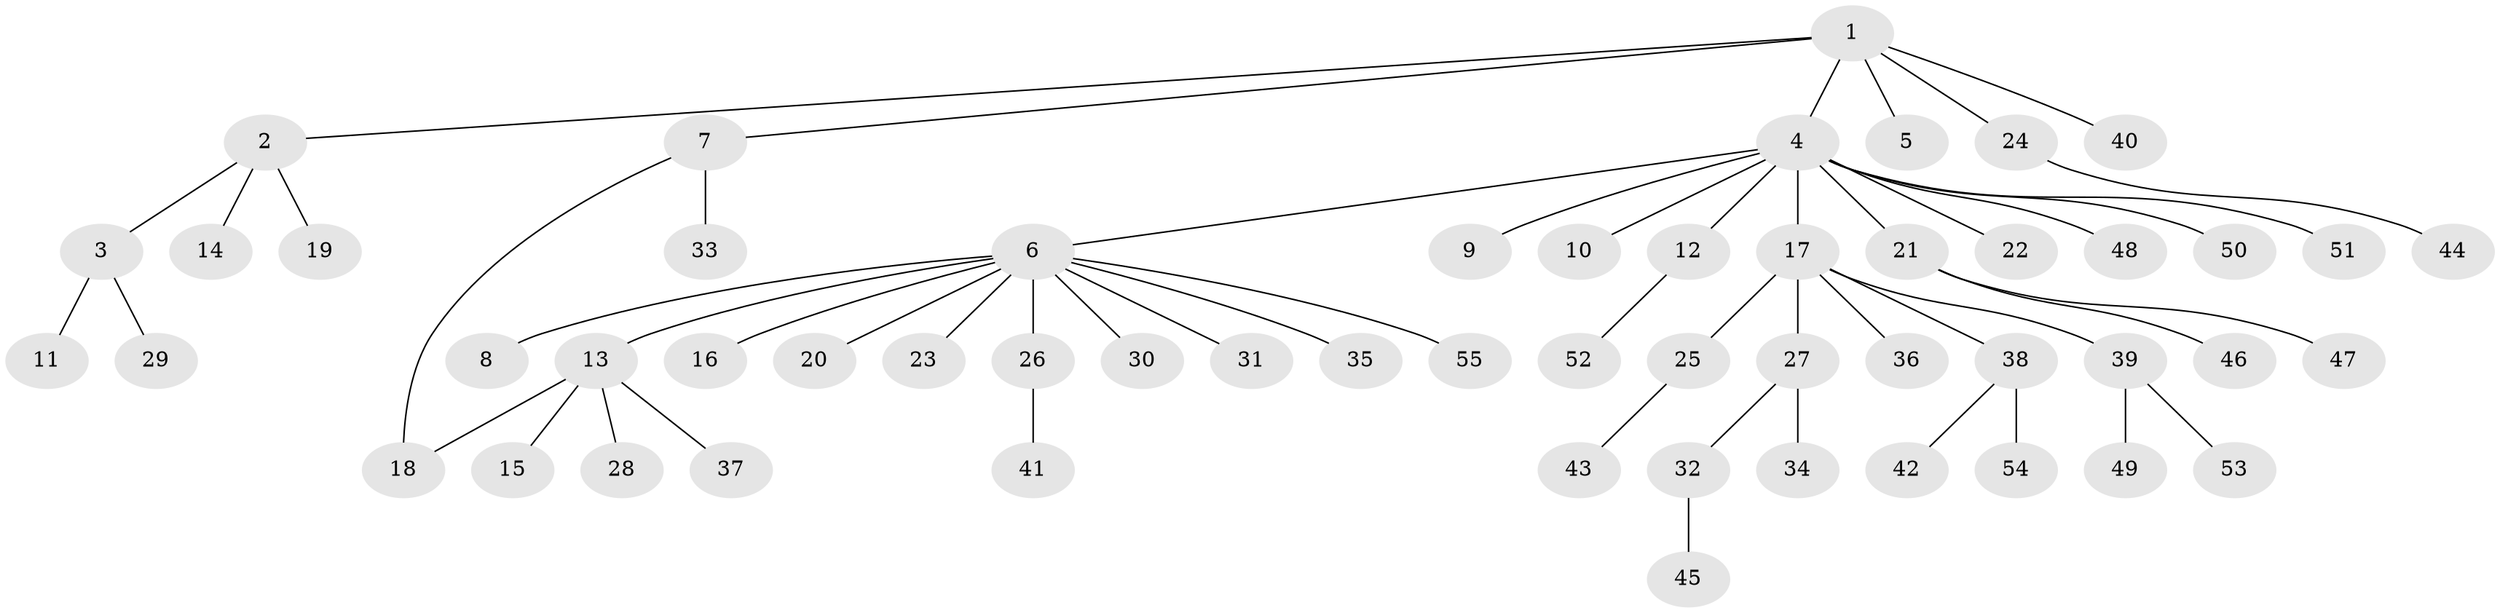 // Generated by graph-tools (version 1.1) at 2025/35/03/09/25 02:35:44]
// undirected, 55 vertices, 55 edges
graph export_dot {
graph [start="1"]
  node [color=gray90,style=filled];
  1;
  2;
  3;
  4;
  5;
  6;
  7;
  8;
  9;
  10;
  11;
  12;
  13;
  14;
  15;
  16;
  17;
  18;
  19;
  20;
  21;
  22;
  23;
  24;
  25;
  26;
  27;
  28;
  29;
  30;
  31;
  32;
  33;
  34;
  35;
  36;
  37;
  38;
  39;
  40;
  41;
  42;
  43;
  44;
  45;
  46;
  47;
  48;
  49;
  50;
  51;
  52;
  53;
  54;
  55;
  1 -- 2;
  1 -- 4;
  1 -- 5;
  1 -- 7;
  1 -- 24;
  1 -- 40;
  2 -- 3;
  2 -- 14;
  2 -- 19;
  3 -- 11;
  3 -- 29;
  4 -- 6;
  4 -- 9;
  4 -- 10;
  4 -- 12;
  4 -- 17;
  4 -- 21;
  4 -- 22;
  4 -- 48;
  4 -- 50;
  4 -- 51;
  6 -- 8;
  6 -- 13;
  6 -- 16;
  6 -- 20;
  6 -- 23;
  6 -- 26;
  6 -- 30;
  6 -- 31;
  6 -- 35;
  6 -- 55;
  7 -- 18;
  7 -- 33;
  12 -- 52;
  13 -- 15;
  13 -- 18;
  13 -- 28;
  13 -- 37;
  17 -- 25;
  17 -- 27;
  17 -- 36;
  17 -- 38;
  17 -- 39;
  21 -- 46;
  21 -- 47;
  24 -- 44;
  25 -- 43;
  26 -- 41;
  27 -- 32;
  27 -- 34;
  32 -- 45;
  38 -- 42;
  38 -- 54;
  39 -- 49;
  39 -- 53;
}
